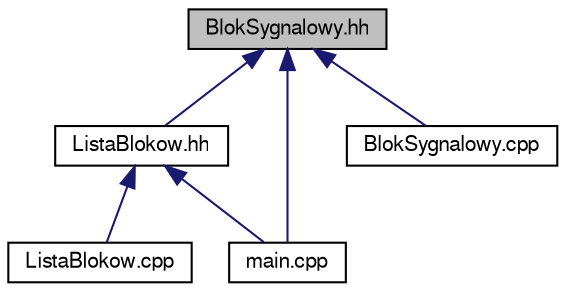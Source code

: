 digraph "BlokSygnalowy.hh"
{
  edge [fontname="FreeSans",fontsize="10",labelfontname="FreeSans",labelfontsize="10"];
  node [fontname="FreeSans",fontsize="10",shape=record];
  Node1 [label="BlokSygnalowy.hh",height=0.2,width=0.4,color="black", fillcolor="grey75", style="filled" fontcolor="black"];
  Node1 -> Node2 [dir="back",color="midnightblue",fontsize="10",style="solid",fontname="FreeSans"];
  Node2 [label="ListaBlokow.hh",height=0.2,width=0.4,color="black", fillcolor="white", style="filled",URL="$_lista_blokow_8hh.html"];
  Node2 -> Node3 [dir="back",color="midnightblue",fontsize="10",style="solid",fontname="FreeSans"];
  Node3 [label="ListaBlokow.cpp",height=0.2,width=0.4,color="black", fillcolor="white", style="filled",URL="$_lista_blokow_8cpp.html"];
  Node2 -> Node4 [dir="back",color="midnightblue",fontsize="10",style="solid",fontname="FreeSans"];
  Node4 [label="main.cpp",height=0.2,width=0.4,color="black", fillcolor="white", style="filled",URL="$main_8cpp.html"];
  Node1 -> Node5 [dir="back",color="midnightblue",fontsize="10",style="solid",fontname="FreeSans"];
  Node5 [label="BlokSygnalowy.cpp",height=0.2,width=0.4,color="black", fillcolor="white", style="filled",URL="$_blok_sygnalowy_8cpp.html"];
  Node1 -> Node4 [dir="back",color="midnightblue",fontsize="10",style="solid",fontname="FreeSans"];
}

